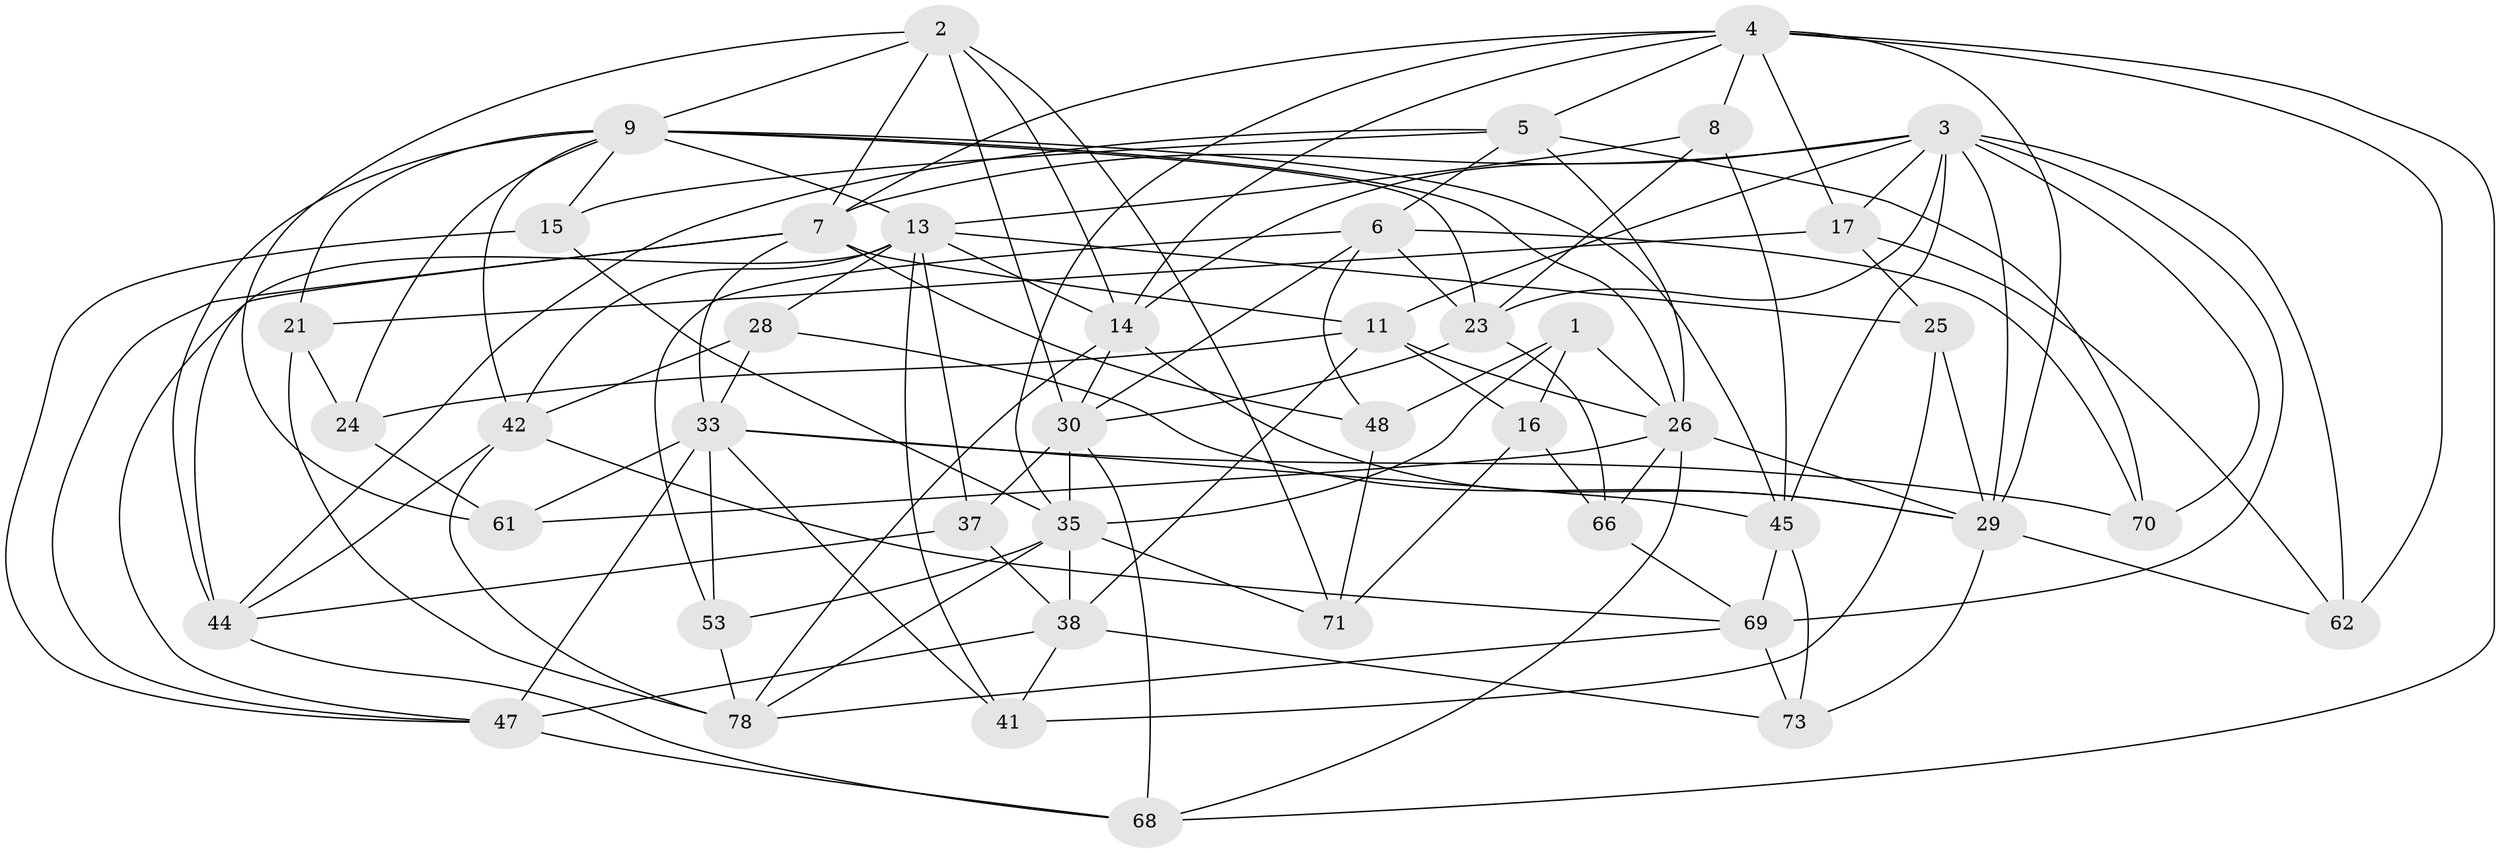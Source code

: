 // original degree distribution, {4: 1.0}
// Generated by graph-tools (version 1.1) at 2025/20/03/04/25 18:20:31]
// undirected, 43 vertices, 123 edges
graph export_dot {
graph [start="1"]
  node [color=gray90,style=filled];
  1;
  2 [super="+55"];
  3 [super="+18+40"];
  4 [super="+12+22"];
  5 [super="+31"];
  6 [super="+58"];
  7 [super="+10"];
  8;
  9 [super="+56+65"];
  11 [super="+59"];
  13 [super="+74+51+19"];
  14 [super="+27"];
  15;
  16;
  17 [super="+20"];
  21;
  23 [super="+81"];
  24;
  25;
  26 [super="+32"];
  28;
  29 [super="+36+67"];
  30 [super="+54+64"];
  33 [super="+57+84"];
  35 [super="+52"];
  37;
  38 [super="+76"];
  41;
  42 [super="+83"];
  44 [super="+49"];
  45 [super="+63"];
  47 [super="+50"];
  48;
  53;
  61;
  62;
  66;
  68 [super="+72"];
  69 [super="+82"];
  70;
  71;
  73;
  78 [super="+79"];
  1 -- 48;
  1 -- 16;
  1 -- 35;
  1 -- 26;
  2 -- 14;
  2 -- 9;
  2 -- 7;
  2 -- 61;
  2 -- 30;
  2 -- 71;
  3 -- 23;
  3 -- 62;
  3 -- 45;
  3 -- 17;
  3 -- 69;
  3 -- 70;
  3 -- 7;
  3 -- 14;
  3 -- 11;
  3 -- 29;
  4 -- 68;
  4 -- 17 [weight=2];
  4 -- 5;
  4 -- 7;
  4 -- 62;
  4 -- 8;
  4 -- 29;
  4 -- 35;
  4 -- 14;
  5 -- 26;
  5 -- 6;
  5 -- 44;
  5 -- 70;
  5 -- 15;
  6 -- 70;
  6 -- 48;
  6 -- 23;
  6 -- 53;
  6 -- 30;
  7 -- 44;
  7 -- 48;
  7 -- 11;
  7 -- 33;
  7 -- 47;
  8 -- 23;
  8 -- 13;
  8 -- 45;
  9 -- 26;
  9 -- 24;
  9 -- 45;
  9 -- 15;
  9 -- 42;
  9 -- 13;
  9 -- 44;
  9 -- 21;
  9 -- 23;
  11 -- 24;
  11 -- 38;
  11 -- 16;
  11 -- 26;
  13 -- 47;
  13 -- 37;
  13 -- 42;
  13 -- 28;
  13 -- 14 [weight=2];
  13 -- 25;
  13 -- 41;
  14 -- 78;
  14 -- 30;
  14 -- 29;
  15 -- 47;
  15 -- 35;
  16 -- 66;
  16 -- 71;
  17 -- 62;
  17 -- 25;
  17 -- 21;
  21 -- 24;
  21 -- 78;
  23 -- 30;
  23 -- 66;
  24 -- 61;
  25 -- 29;
  25 -- 41;
  26 -- 29;
  26 -- 66;
  26 -- 61;
  26 -- 68;
  28 -- 33;
  28 -- 29;
  28 -- 42;
  29 -- 73;
  29 -- 62;
  30 -- 37;
  30 -- 35;
  30 -- 68 [weight=2];
  33 -- 41;
  33 -- 61;
  33 -- 53;
  33 -- 70;
  33 -- 47;
  33 -- 45;
  35 -- 53;
  35 -- 71;
  35 -- 78;
  35 -- 38;
  37 -- 38;
  37 -- 44;
  38 -- 73;
  38 -- 47;
  38 -- 41;
  42 -- 44;
  42 -- 69;
  42 -- 78;
  44 -- 68;
  45 -- 69;
  45 -- 73;
  47 -- 68;
  48 -- 71;
  53 -- 78;
  66 -- 69;
  69 -- 78;
  69 -- 73;
}
